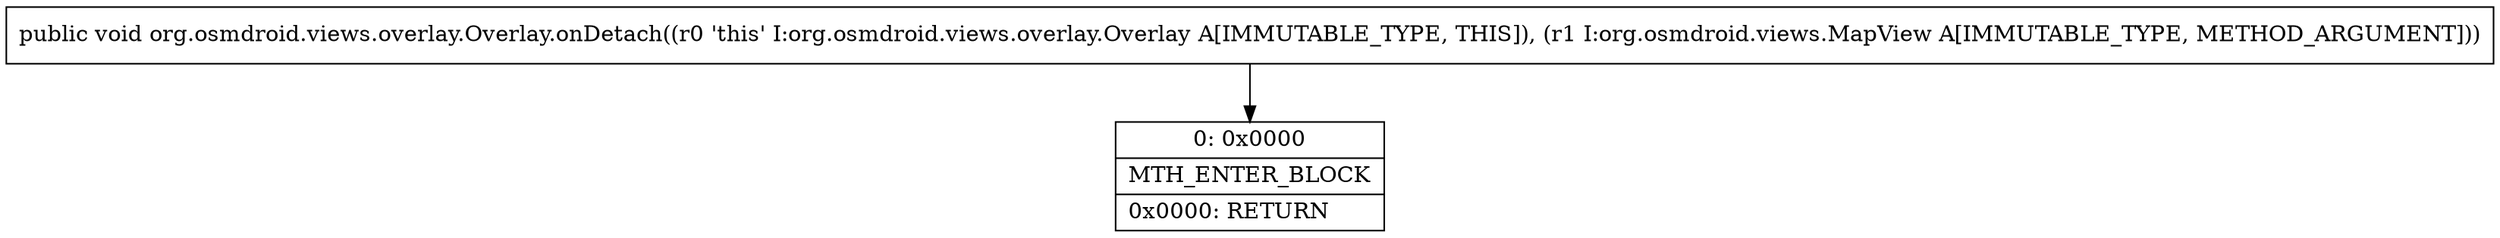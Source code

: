 digraph "CFG fororg.osmdroid.views.overlay.Overlay.onDetach(Lorg\/osmdroid\/views\/MapView;)V" {
Node_0 [shape=record,label="{0\:\ 0x0000|MTH_ENTER_BLOCK\l|0x0000: RETURN   \l}"];
MethodNode[shape=record,label="{public void org.osmdroid.views.overlay.Overlay.onDetach((r0 'this' I:org.osmdroid.views.overlay.Overlay A[IMMUTABLE_TYPE, THIS]), (r1 I:org.osmdroid.views.MapView A[IMMUTABLE_TYPE, METHOD_ARGUMENT])) }"];
MethodNode -> Node_0;
}

